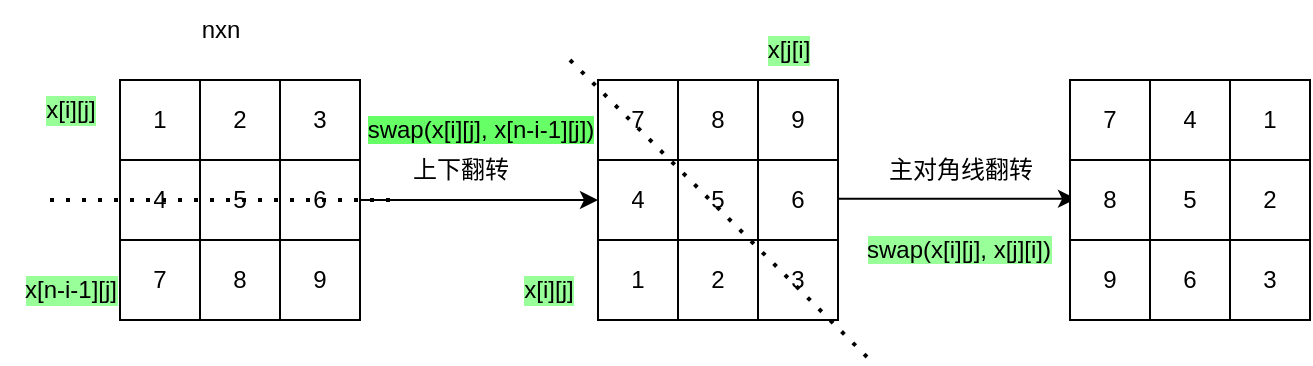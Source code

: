 <mxfile version="20.4.2" type="github">
  <diagram id="y2HAMzQTUFQvPChT-KAG" name="第 1 页">
    <mxGraphModel dx="1675" dy="450" grid="1" gridSize="10" guides="1" tooltips="1" connect="1" arrows="1" fold="1" page="1" pageScale="1" pageWidth="827" pageHeight="1169" math="0" shadow="0">
      <root>
        <mxCell id="0" />
        <mxCell id="1" parent="0" />
        <mxCell id="95-S2fsTLZ8I2ipSr4yl-2" value="" style="shape=table;html=1;whiteSpace=wrap;startSize=0;container=1;collapsible=0;childLayout=tableLayout;" vertex="1" parent="1">
          <mxGeometry x="55" y="240" width="120" height="120" as="geometry" />
        </mxCell>
        <mxCell id="95-S2fsTLZ8I2ipSr4yl-3" value="" style="shape=tableRow;horizontal=0;startSize=0;swimlaneHead=0;swimlaneBody=0;top=0;left=0;bottom=0;right=0;collapsible=0;dropTarget=0;fillColor=none;points=[[0,0.5],[1,0.5]];portConstraint=eastwest;" vertex="1" parent="95-S2fsTLZ8I2ipSr4yl-2">
          <mxGeometry width="120" height="40" as="geometry" />
        </mxCell>
        <mxCell id="95-S2fsTLZ8I2ipSr4yl-4" value="1" style="shape=partialRectangle;html=1;whiteSpace=wrap;connectable=0;fillColor=none;top=0;left=0;bottom=0;right=0;overflow=hidden;" vertex="1" parent="95-S2fsTLZ8I2ipSr4yl-3">
          <mxGeometry width="40" height="40" as="geometry">
            <mxRectangle width="40" height="40" as="alternateBounds" />
          </mxGeometry>
        </mxCell>
        <mxCell id="95-S2fsTLZ8I2ipSr4yl-5" value="2" style="shape=partialRectangle;html=1;whiteSpace=wrap;connectable=0;fillColor=none;top=0;left=0;bottom=0;right=0;overflow=hidden;" vertex="1" parent="95-S2fsTLZ8I2ipSr4yl-3">
          <mxGeometry x="40" width="40" height="40" as="geometry">
            <mxRectangle width="40" height="40" as="alternateBounds" />
          </mxGeometry>
        </mxCell>
        <mxCell id="95-S2fsTLZ8I2ipSr4yl-6" value="3" style="shape=partialRectangle;html=1;whiteSpace=wrap;connectable=0;fillColor=none;top=0;left=0;bottom=0;right=0;overflow=hidden;" vertex="1" parent="95-S2fsTLZ8I2ipSr4yl-3">
          <mxGeometry x="80" width="40" height="40" as="geometry">
            <mxRectangle width="40" height="40" as="alternateBounds" />
          </mxGeometry>
        </mxCell>
        <mxCell id="95-S2fsTLZ8I2ipSr4yl-7" value="" style="shape=tableRow;horizontal=0;startSize=0;swimlaneHead=0;swimlaneBody=0;top=0;left=0;bottom=0;right=0;collapsible=0;dropTarget=0;fillColor=none;points=[[0,0.5],[1,0.5]];portConstraint=eastwest;" vertex="1" parent="95-S2fsTLZ8I2ipSr4yl-2">
          <mxGeometry y="40" width="120" height="40" as="geometry" />
        </mxCell>
        <mxCell id="95-S2fsTLZ8I2ipSr4yl-8" value="4" style="shape=partialRectangle;html=1;whiteSpace=wrap;connectable=0;fillColor=none;top=0;left=0;bottom=0;right=0;overflow=hidden;" vertex="1" parent="95-S2fsTLZ8I2ipSr4yl-7">
          <mxGeometry width="40" height="40" as="geometry">
            <mxRectangle width="40" height="40" as="alternateBounds" />
          </mxGeometry>
        </mxCell>
        <mxCell id="95-S2fsTLZ8I2ipSr4yl-9" value="5" style="shape=partialRectangle;html=1;whiteSpace=wrap;connectable=0;fillColor=none;top=0;left=0;bottom=0;right=0;overflow=hidden;" vertex="1" parent="95-S2fsTLZ8I2ipSr4yl-7">
          <mxGeometry x="40" width="40" height="40" as="geometry">
            <mxRectangle width="40" height="40" as="alternateBounds" />
          </mxGeometry>
        </mxCell>
        <mxCell id="95-S2fsTLZ8I2ipSr4yl-10" value="6" style="shape=partialRectangle;html=1;whiteSpace=wrap;connectable=0;fillColor=none;top=0;left=0;bottom=0;right=0;overflow=hidden;" vertex="1" parent="95-S2fsTLZ8I2ipSr4yl-7">
          <mxGeometry x="80" width="40" height="40" as="geometry">
            <mxRectangle width="40" height="40" as="alternateBounds" />
          </mxGeometry>
        </mxCell>
        <mxCell id="95-S2fsTLZ8I2ipSr4yl-11" value="" style="shape=tableRow;horizontal=0;startSize=0;swimlaneHead=0;swimlaneBody=0;top=0;left=0;bottom=0;right=0;collapsible=0;dropTarget=0;fillColor=none;points=[[0,0.5],[1,0.5]];portConstraint=eastwest;" vertex="1" parent="95-S2fsTLZ8I2ipSr4yl-2">
          <mxGeometry y="80" width="120" height="40" as="geometry" />
        </mxCell>
        <mxCell id="95-S2fsTLZ8I2ipSr4yl-12" value="7" style="shape=partialRectangle;html=1;whiteSpace=wrap;connectable=0;fillColor=none;top=0;left=0;bottom=0;right=0;overflow=hidden;" vertex="1" parent="95-S2fsTLZ8I2ipSr4yl-11">
          <mxGeometry width="40" height="40" as="geometry">
            <mxRectangle width="40" height="40" as="alternateBounds" />
          </mxGeometry>
        </mxCell>
        <mxCell id="95-S2fsTLZ8I2ipSr4yl-13" value="8" style="shape=partialRectangle;html=1;whiteSpace=wrap;connectable=0;fillColor=none;top=0;left=0;bottom=0;right=0;overflow=hidden;" vertex="1" parent="95-S2fsTLZ8I2ipSr4yl-11">
          <mxGeometry x="40" width="40" height="40" as="geometry">
            <mxRectangle width="40" height="40" as="alternateBounds" />
          </mxGeometry>
        </mxCell>
        <mxCell id="95-S2fsTLZ8I2ipSr4yl-14" value="9" style="shape=partialRectangle;html=1;whiteSpace=wrap;connectable=0;fillColor=none;top=0;left=0;bottom=0;right=0;overflow=hidden;pointerEvents=1;" vertex="1" parent="95-S2fsTLZ8I2ipSr4yl-11">
          <mxGeometry x="80" width="40" height="40" as="geometry">
            <mxRectangle width="40" height="40" as="alternateBounds" />
          </mxGeometry>
        </mxCell>
        <mxCell id="95-S2fsTLZ8I2ipSr4yl-15" value="" style="shape=table;html=1;whiteSpace=wrap;startSize=0;container=1;collapsible=0;childLayout=tableLayout;" vertex="1" parent="1">
          <mxGeometry x="294" y="240" width="120" height="120" as="geometry" />
        </mxCell>
        <mxCell id="95-S2fsTLZ8I2ipSr4yl-16" value="" style="shape=tableRow;horizontal=0;startSize=0;swimlaneHead=0;swimlaneBody=0;top=0;left=0;bottom=0;right=0;collapsible=0;dropTarget=0;fillColor=none;points=[[0,0.5],[1,0.5]];portConstraint=eastwest;" vertex="1" parent="95-S2fsTLZ8I2ipSr4yl-15">
          <mxGeometry width="120" height="40" as="geometry" />
        </mxCell>
        <mxCell id="95-S2fsTLZ8I2ipSr4yl-17" value="7" style="shape=partialRectangle;html=1;whiteSpace=wrap;connectable=0;fillColor=none;top=0;left=0;bottom=0;right=0;overflow=hidden;" vertex="1" parent="95-S2fsTLZ8I2ipSr4yl-16">
          <mxGeometry width="40" height="40" as="geometry">
            <mxRectangle width="40" height="40" as="alternateBounds" />
          </mxGeometry>
        </mxCell>
        <mxCell id="95-S2fsTLZ8I2ipSr4yl-18" value="8" style="shape=partialRectangle;html=1;whiteSpace=wrap;connectable=0;fillColor=none;top=0;left=0;bottom=0;right=0;overflow=hidden;" vertex="1" parent="95-S2fsTLZ8I2ipSr4yl-16">
          <mxGeometry x="40" width="40" height="40" as="geometry">
            <mxRectangle width="40" height="40" as="alternateBounds" />
          </mxGeometry>
        </mxCell>
        <mxCell id="95-S2fsTLZ8I2ipSr4yl-19" value="9" style="shape=partialRectangle;html=1;whiteSpace=wrap;connectable=0;fillColor=none;top=0;left=0;bottom=0;right=0;overflow=hidden;" vertex="1" parent="95-S2fsTLZ8I2ipSr4yl-16">
          <mxGeometry x="80" width="40" height="40" as="geometry">
            <mxRectangle width="40" height="40" as="alternateBounds" />
          </mxGeometry>
        </mxCell>
        <mxCell id="95-S2fsTLZ8I2ipSr4yl-20" value="" style="shape=tableRow;horizontal=0;startSize=0;swimlaneHead=0;swimlaneBody=0;top=0;left=0;bottom=0;right=0;collapsible=0;dropTarget=0;fillColor=none;points=[[0,0.5],[1,0.5]];portConstraint=eastwest;" vertex="1" parent="95-S2fsTLZ8I2ipSr4yl-15">
          <mxGeometry y="40" width="120" height="40" as="geometry" />
        </mxCell>
        <mxCell id="95-S2fsTLZ8I2ipSr4yl-21" value="4" style="shape=partialRectangle;html=1;whiteSpace=wrap;connectable=0;fillColor=none;top=0;left=0;bottom=0;right=0;overflow=hidden;" vertex="1" parent="95-S2fsTLZ8I2ipSr4yl-20">
          <mxGeometry width="40" height="40" as="geometry">
            <mxRectangle width="40" height="40" as="alternateBounds" />
          </mxGeometry>
        </mxCell>
        <mxCell id="95-S2fsTLZ8I2ipSr4yl-22" value="5" style="shape=partialRectangle;html=1;whiteSpace=wrap;connectable=0;fillColor=none;top=0;left=0;bottom=0;right=0;overflow=hidden;" vertex="1" parent="95-S2fsTLZ8I2ipSr4yl-20">
          <mxGeometry x="40" width="40" height="40" as="geometry">
            <mxRectangle width="40" height="40" as="alternateBounds" />
          </mxGeometry>
        </mxCell>
        <mxCell id="95-S2fsTLZ8I2ipSr4yl-23" value="6" style="shape=partialRectangle;html=1;whiteSpace=wrap;connectable=0;fillColor=none;top=0;left=0;bottom=0;right=0;overflow=hidden;" vertex="1" parent="95-S2fsTLZ8I2ipSr4yl-20">
          <mxGeometry x="80" width="40" height="40" as="geometry">
            <mxRectangle width="40" height="40" as="alternateBounds" />
          </mxGeometry>
        </mxCell>
        <mxCell id="95-S2fsTLZ8I2ipSr4yl-24" value="" style="shape=tableRow;horizontal=0;startSize=0;swimlaneHead=0;swimlaneBody=0;top=0;left=0;bottom=0;right=0;collapsible=0;dropTarget=0;fillColor=none;points=[[0,0.5],[1,0.5]];portConstraint=eastwest;" vertex="1" parent="95-S2fsTLZ8I2ipSr4yl-15">
          <mxGeometry y="80" width="120" height="40" as="geometry" />
        </mxCell>
        <mxCell id="95-S2fsTLZ8I2ipSr4yl-25" value="1" style="shape=partialRectangle;html=1;whiteSpace=wrap;connectable=0;fillColor=none;top=0;left=0;bottom=0;right=0;overflow=hidden;" vertex="1" parent="95-S2fsTLZ8I2ipSr4yl-24">
          <mxGeometry width="40" height="40" as="geometry">
            <mxRectangle width="40" height="40" as="alternateBounds" />
          </mxGeometry>
        </mxCell>
        <mxCell id="95-S2fsTLZ8I2ipSr4yl-26" value="2" style="shape=partialRectangle;html=1;whiteSpace=wrap;connectable=0;fillColor=none;top=0;left=0;bottom=0;right=0;overflow=hidden;" vertex="1" parent="95-S2fsTLZ8I2ipSr4yl-24">
          <mxGeometry x="40" width="40" height="40" as="geometry">
            <mxRectangle width="40" height="40" as="alternateBounds" />
          </mxGeometry>
        </mxCell>
        <mxCell id="95-S2fsTLZ8I2ipSr4yl-27" value="3" style="shape=partialRectangle;html=1;whiteSpace=wrap;connectable=0;fillColor=none;top=0;left=0;bottom=0;right=0;overflow=hidden;pointerEvents=1;" vertex="1" parent="95-S2fsTLZ8I2ipSr4yl-24">
          <mxGeometry x="80" width="40" height="40" as="geometry">
            <mxRectangle width="40" height="40" as="alternateBounds" />
          </mxGeometry>
        </mxCell>
        <mxCell id="95-S2fsTLZ8I2ipSr4yl-28" value="上下翻转" style="text;html=1;resizable=0;autosize=1;align=center;verticalAlign=middle;points=[];fillColor=none;strokeColor=none;rounded=0;" vertex="1" parent="1">
          <mxGeometry x="190" y="270" width="70" height="30" as="geometry" />
        </mxCell>
        <mxCell id="95-S2fsTLZ8I2ipSr4yl-29" value="" style="endArrow=classic;html=1;rounded=0;entryX=0;entryY=0.5;entryDx=0;entryDy=0;" edge="1" parent="1" target="95-S2fsTLZ8I2ipSr4yl-20">
          <mxGeometry width="50" height="50" relative="1" as="geometry">
            <mxPoint x="175" y="300" as="sourcePoint" />
            <mxPoint x="225" y="250" as="targetPoint" />
          </mxGeometry>
        </mxCell>
        <mxCell id="95-S2fsTLZ8I2ipSr4yl-30" value="&lt;span style=&quot;background-color: rgb(102, 255, 102);&quot;&gt;swap(x[i][j], x[n-i-1][j])&lt;/span&gt;" style="text;html=1;resizable=0;autosize=1;align=center;verticalAlign=middle;points=[];fillColor=none;strokeColor=none;rounded=0;" vertex="1" parent="1">
          <mxGeometry x="165" y="250" width="140" height="30" as="geometry" />
        </mxCell>
        <mxCell id="95-S2fsTLZ8I2ipSr4yl-31" value="nxn" style="text;html=1;resizable=0;autosize=1;align=center;verticalAlign=middle;points=[];fillColor=none;strokeColor=none;rounded=0;" vertex="1" parent="1">
          <mxGeometry x="85" y="200" width="40" height="30" as="geometry" />
        </mxCell>
        <mxCell id="95-S2fsTLZ8I2ipSr4yl-32" value="" style="endArrow=none;dashed=1;html=1;dashPattern=1 3;strokeWidth=2;rounded=0;fillColor=#d5e8d4;strokeColor=#000000;" edge="1" parent="1">
          <mxGeometry width="50" height="50" relative="1" as="geometry">
            <mxPoint x="20" y="300" as="sourcePoint" />
            <mxPoint x="190" y="300" as="targetPoint" />
          </mxGeometry>
        </mxCell>
        <mxCell id="95-S2fsTLZ8I2ipSr4yl-33" value="" style="endArrow=none;dashed=1;html=1;dashPattern=1 3;strokeWidth=2;rounded=0;" edge="1" parent="1">
          <mxGeometry width="50" height="50" relative="1" as="geometry">
            <mxPoint x="280" y="230" as="sourcePoint" />
            <mxPoint x="430" y="380" as="targetPoint" />
          </mxGeometry>
        </mxCell>
        <mxCell id="95-S2fsTLZ8I2ipSr4yl-36" value="" style="endArrow=classic;html=1;rounded=0;entryX=0;entryY=0.5;entryDx=0;entryDy=0;" edge="1" parent="1">
          <mxGeometry width="50" height="50" relative="1" as="geometry">
            <mxPoint x="414" y="299.43" as="sourcePoint" />
            <mxPoint x="533" y="299.43" as="targetPoint" />
          </mxGeometry>
        </mxCell>
        <mxCell id="95-S2fsTLZ8I2ipSr4yl-37" value="" style="shape=table;html=1;whiteSpace=wrap;startSize=0;container=1;collapsible=0;childLayout=tableLayout;" vertex="1" parent="1">
          <mxGeometry x="530" y="240" width="120" height="120" as="geometry" />
        </mxCell>
        <mxCell id="95-S2fsTLZ8I2ipSr4yl-38" value="" style="shape=tableRow;horizontal=0;startSize=0;swimlaneHead=0;swimlaneBody=0;top=0;left=0;bottom=0;right=0;collapsible=0;dropTarget=0;fillColor=none;points=[[0,0.5],[1,0.5]];portConstraint=eastwest;" vertex="1" parent="95-S2fsTLZ8I2ipSr4yl-37">
          <mxGeometry width="120" height="40" as="geometry" />
        </mxCell>
        <mxCell id="95-S2fsTLZ8I2ipSr4yl-39" value="7" style="shape=partialRectangle;html=1;whiteSpace=wrap;connectable=0;fillColor=none;top=0;left=0;bottom=0;right=0;overflow=hidden;" vertex="1" parent="95-S2fsTLZ8I2ipSr4yl-38">
          <mxGeometry width="40" height="40" as="geometry">
            <mxRectangle width="40" height="40" as="alternateBounds" />
          </mxGeometry>
        </mxCell>
        <mxCell id="95-S2fsTLZ8I2ipSr4yl-40" value="4" style="shape=partialRectangle;html=1;whiteSpace=wrap;connectable=0;fillColor=none;top=0;left=0;bottom=0;right=0;overflow=hidden;" vertex="1" parent="95-S2fsTLZ8I2ipSr4yl-38">
          <mxGeometry x="40" width="40" height="40" as="geometry">
            <mxRectangle width="40" height="40" as="alternateBounds" />
          </mxGeometry>
        </mxCell>
        <mxCell id="95-S2fsTLZ8I2ipSr4yl-41" value="1" style="shape=partialRectangle;html=1;whiteSpace=wrap;connectable=0;fillColor=none;top=0;left=0;bottom=0;right=0;overflow=hidden;" vertex="1" parent="95-S2fsTLZ8I2ipSr4yl-38">
          <mxGeometry x="80" width="40" height="40" as="geometry">
            <mxRectangle width="40" height="40" as="alternateBounds" />
          </mxGeometry>
        </mxCell>
        <mxCell id="95-S2fsTLZ8I2ipSr4yl-42" value="" style="shape=tableRow;horizontal=0;startSize=0;swimlaneHead=0;swimlaneBody=0;top=0;left=0;bottom=0;right=0;collapsible=0;dropTarget=0;fillColor=none;points=[[0,0.5],[1,0.5]];portConstraint=eastwest;" vertex="1" parent="95-S2fsTLZ8I2ipSr4yl-37">
          <mxGeometry y="40" width="120" height="40" as="geometry" />
        </mxCell>
        <mxCell id="95-S2fsTLZ8I2ipSr4yl-43" value="8" style="shape=partialRectangle;html=1;whiteSpace=wrap;connectable=0;fillColor=none;top=0;left=0;bottom=0;right=0;overflow=hidden;" vertex="1" parent="95-S2fsTLZ8I2ipSr4yl-42">
          <mxGeometry width="40" height="40" as="geometry">
            <mxRectangle width="40" height="40" as="alternateBounds" />
          </mxGeometry>
        </mxCell>
        <mxCell id="95-S2fsTLZ8I2ipSr4yl-44" value="5" style="shape=partialRectangle;html=1;whiteSpace=wrap;connectable=0;fillColor=none;top=0;left=0;bottom=0;right=0;overflow=hidden;" vertex="1" parent="95-S2fsTLZ8I2ipSr4yl-42">
          <mxGeometry x="40" width="40" height="40" as="geometry">
            <mxRectangle width="40" height="40" as="alternateBounds" />
          </mxGeometry>
        </mxCell>
        <mxCell id="95-S2fsTLZ8I2ipSr4yl-45" value="2" style="shape=partialRectangle;html=1;whiteSpace=wrap;connectable=0;fillColor=none;top=0;left=0;bottom=0;right=0;overflow=hidden;" vertex="1" parent="95-S2fsTLZ8I2ipSr4yl-42">
          <mxGeometry x="80" width="40" height="40" as="geometry">
            <mxRectangle width="40" height="40" as="alternateBounds" />
          </mxGeometry>
        </mxCell>
        <mxCell id="95-S2fsTLZ8I2ipSr4yl-46" value="" style="shape=tableRow;horizontal=0;startSize=0;swimlaneHead=0;swimlaneBody=0;top=0;left=0;bottom=0;right=0;collapsible=0;dropTarget=0;fillColor=none;points=[[0,0.5],[1,0.5]];portConstraint=eastwest;" vertex="1" parent="95-S2fsTLZ8I2ipSr4yl-37">
          <mxGeometry y="80" width="120" height="40" as="geometry" />
        </mxCell>
        <mxCell id="95-S2fsTLZ8I2ipSr4yl-47" value="9" style="shape=partialRectangle;html=1;whiteSpace=wrap;connectable=0;fillColor=none;top=0;left=0;bottom=0;right=0;overflow=hidden;" vertex="1" parent="95-S2fsTLZ8I2ipSr4yl-46">
          <mxGeometry width="40" height="40" as="geometry">
            <mxRectangle width="40" height="40" as="alternateBounds" />
          </mxGeometry>
        </mxCell>
        <mxCell id="95-S2fsTLZ8I2ipSr4yl-48" value="6" style="shape=partialRectangle;html=1;whiteSpace=wrap;connectable=0;fillColor=none;top=0;left=0;bottom=0;right=0;overflow=hidden;" vertex="1" parent="95-S2fsTLZ8I2ipSr4yl-46">
          <mxGeometry x="40" width="40" height="40" as="geometry">
            <mxRectangle width="40" height="40" as="alternateBounds" />
          </mxGeometry>
        </mxCell>
        <mxCell id="95-S2fsTLZ8I2ipSr4yl-49" value="3" style="shape=partialRectangle;html=1;whiteSpace=wrap;connectable=0;fillColor=none;top=0;left=0;bottom=0;right=0;overflow=hidden;pointerEvents=1;" vertex="1" parent="95-S2fsTLZ8I2ipSr4yl-46">
          <mxGeometry x="80" width="40" height="40" as="geometry">
            <mxRectangle width="40" height="40" as="alternateBounds" />
          </mxGeometry>
        </mxCell>
        <mxCell id="95-S2fsTLZ8I2ipSr4yl-50" value="主对角线翻转" style="text;html=1;resizable=0;autosize=1;align=center;verticalAlign=middle;points=[];fillColor=none;strokeColor=none;rounded=0;" vertex="1" parent="1">
          <mxGeometry x="425" y="270" width="100" height="30" as="geometry" />
        </mxCell>
        <mxCell id="95-S2fsTLZ8I2ipSr4yl-51" value="&lt;span style=&quot;background-color: rgb(153, 255, 153);&quot;&gt;swap(x[i][j], x[j][i])&lt;/span&gt;" style="text;html=1;resizable=0;autosize=1;align=center;verticalAlign=middle;points=[];fillColor=none;strokeColor=none;rounded=0;" vertex="1" parent="1">
          <mxGeometry x="414" y="310" width="120" height="30" as="geometry" />
        </mxCell>
        <mxCell id="95-S2fsTLZ8I2ipSr4yl-52" value="x[i][j]" style="text;html=1;resizable=0;autosize=1;align=center;verticalAlign=middle;points=[];fillColor=none;strokeColor=none;rounded=0;labelBackgroundColor=#99FF99;" vertex="1" parent="1">
          <mxGeometry x="5" y="240" width="50" height="30" as="geometry" />
        </mxCell>
        <mxCell id="95-S2fsTLZ8I2ipSr4yl-53" value="x[n-i-1][j]" style="text;html=1;resizable=0;autosize=1;align=center;verticalAlign=middle;points=[];fillColor=none;strokeColor=none;rounded=0;labelBackgroundColor=#99FF99;" vertex="1" parent="1">
          <mxGeometry x="-5" y="330" width="70" height="30" as="geometry" />
        </mxCell>
        <mxCell id="95-S2fsTLZ8I2ipSr4yl-54" value="x[i][j]" style="text;html=1;resizable=0;autosize=1;align=center;verticalAlign=middle;points=[];fillColor=none;strokeColor=none;rounded=0;labelBackgroundColor=#99FF99;" vertex="1" parent="1">
          <mxGeometry x="244" y="330" width="50" height="30" as="geometry" />
        </mxCell>
        <mxCell id="95-S2fsTLZ8I2ipSr4yl-55" value="x[j[i]" style="text;html=1;resizable=0;autosize=1;align=center;verticalAlign=middle;points=[];fillColor=none;strokeColor=none;rounded=0;labelBackgroundColor=#99FF99;" vertex="1" parent="1">
          <mxGeometry x="369" y="210" width="40" height="30" as="geometry" />
        </mxCell>
      </root>
    </mxGraphModel>
  </diagram>
</mxfile>
